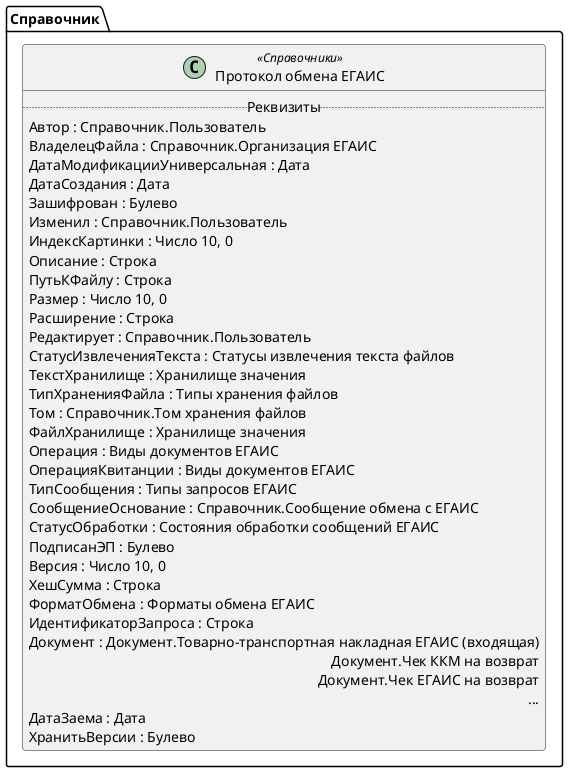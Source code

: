 ﻿@startuml ЕГАИСПрисоединенныеФайлы
'!include templates.wsd
'..\include templates.wsd
class Справочник.ЕГАИСПрисоединенныеФайлы as "Протокол обмена ЕГАИС" <<Справочники>>
{
..Реквизиты..
Автор : Справочник.Пользователь
ВладелецФайла : Справочник.Организация ЕГАИС
ДатаМодификацииУниверсальная : Дата
ДатаСоздания : Дата
Зашифрован : Булево
Изменил : Справочник.Пользователь
ИндексКартинки : Число 10, 0
Описание : Строка
ПутьКФайлу : Строка
Размер : Число 10, 0
Расширение : Строка
Редактирует : Справочник.Пользователь
СтатусИзвлеченияТекста : Статусы извлечения текста файлов
ТекстХранилище : Хранилище значения
ТипХраненияФайла : Типы хранения файлов
Том : Справочник.Том хранения файлов
ФайлХранилище : Хранилище значения
Операция : Виды документов ЕГАИС
ОперацияКвитанции : Виды документов ЕГАИС
ТипСообщения : Типы запросов ЕГАИС
СообщениеОснование : Справочник.Сообщение обмена с ЕГАИС
СтатусОбработки : Состояния обработки сообщений ЕГАИС
ПодписанЭП : Булево
Версия : Число 10, 0
ХешСумма : Строка
ФорматОбмена : Форматы обмена ЕГАИС
ИдентификаторЗапроса : Строка
Документ : Документ.Товарно-транспортная накладная ЕГАИС (входящая)\rДокумент.Чек ККМ на возврат\rДокумент.Чек ЕГАИС на возврат\r...
ДатаЗаема : Дата
ХранитьВерсии : Булево
}
@enduml
